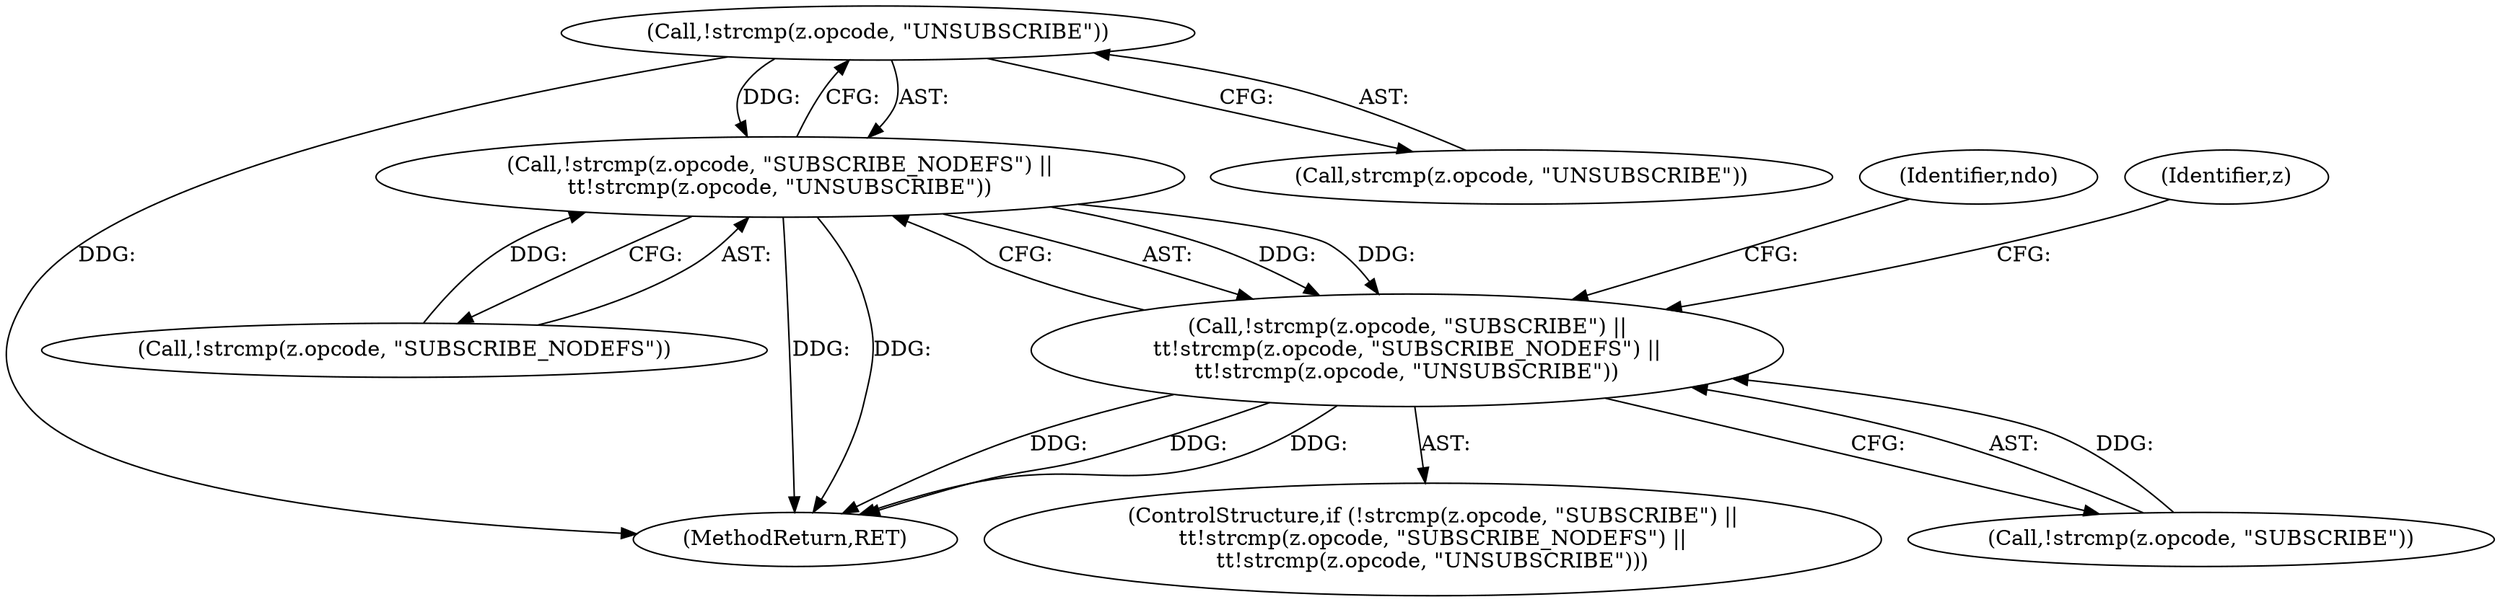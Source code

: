 digraph "0_tcpdump_d17507ffa3e9742199b02a66aa940e79ababfa30_0@API" {
"1000411" [label="(Call,!strcmp(z.opcode, \"UNSUBSCRIBE\"))"];
"1000404" [label="(Call,!strcmp(z.opcode, \"SUBSCRIBE_NODEFS\") ||\n\t\t!strcmp(z.opcode, \"UNSUBSCRIBE\"))"];
"1000397" [label="(Call,!strcmp(z.opcode, \"SUBSCRIBE\") ||\n\t\t!strcmp(z.opcode, \"SUBSCRIBE_NODEFS\") ||\n\t\t!strcmp(z.opcode, \"UNSUBSCRIBE\"))"];
"1000759" [label="(MethodReturn,RET)"];
"1000420" [label="(Identifier,ndo)"];
"1000412" [label="(Call,strcmp(z.opcode, \"UNSUBSCRIBE\"))"];
"1000482" [label="(Identifier,z)"];
"1000405" [label="(Call,!strcmp(z.opcode, \"SUBSCRIBE_NODEFS\"))"];
"1000398" [label="(Call,!strcmp(z.opcode, \"SUBSCRIBE\"))"];
"1000397" [label="(Call,!strcmp(z.opcode, \"SUBSCRIBE\") ||\n\t\t!strcmp(z.opcode, \"SUBSCRIBE_NODEFS\") ||\n\t\t!strcmp(z.opcode, \"UNSUBSCRIBE\"))"];
"1000396" [label="(ControlStructure,if (!strcmp(z.opcode, \"SUBSCRIBE\") ||\n\t\t!strcmp(z.opcode, \"SUBSCRIBE_NODEFS\") ||\n\t\t!strcmp(z.opcode, \"UNSUBSCRIBE\")))"];
"1000411" [label="(Call,!strcmp(z.opcode, \"UNSUBSCRIBE\"))"];
"1000404" [label="(Call,!strcmp(z.opcode, \"SUBSCRIBE_NODEFS\") ||\n\t\t!strcmp(z.opcode, \"UNSUBSCRIBE\"))"];
"1000411" -> "1000404"  [label="AST: "];
"1000411" -> "1000412"  [label="CFG: "];
"1000412" -> "1000411"  [label="AST: "];
"1000404" -> "1000411"  [label="CFG: "];
"1000411" -> "1000759"  [label="DDG: "];
"1000411" -> "1000404"  [label="DDG: "];
"1000404" -> "1000397"  [label="AST: "];
"1000404" -> "1000405"  [label="CFG: "];
"1000405" -> "1000404"  [label="AST: "];
"1000397" -> "1000404"  [label="CFG: "];
"1000404" -> "1000759"  [label="DDG: "];
"1000404" -> "1000759"  [label="DDG: "];
"1000404" -> "1000397"  [label="DDG: "];
"1000404" -> "1000397"  [label="DDG: "];
"1000405" -> "1000404"  [label="DDG: "];
"1000397" -> "1000396"  [label="AST: "];
"1000397" -> "1000398"  [label="CFG: "];
"1000398" -> "1000397"  [label="AST: "];
"1000420" -> "1000397"  [label="CFG: "];
"1000482" -> "1000397"  [label="CFG: "];
"1000397" -> "1000759"  [label="DDG: "];
"1000397" -> "1000759"  [label="DDG: "];
"1000397" -> "1000759"  [label="DDG: "];
"1000398" -> "1000397"  [label="DDG: "];
}
